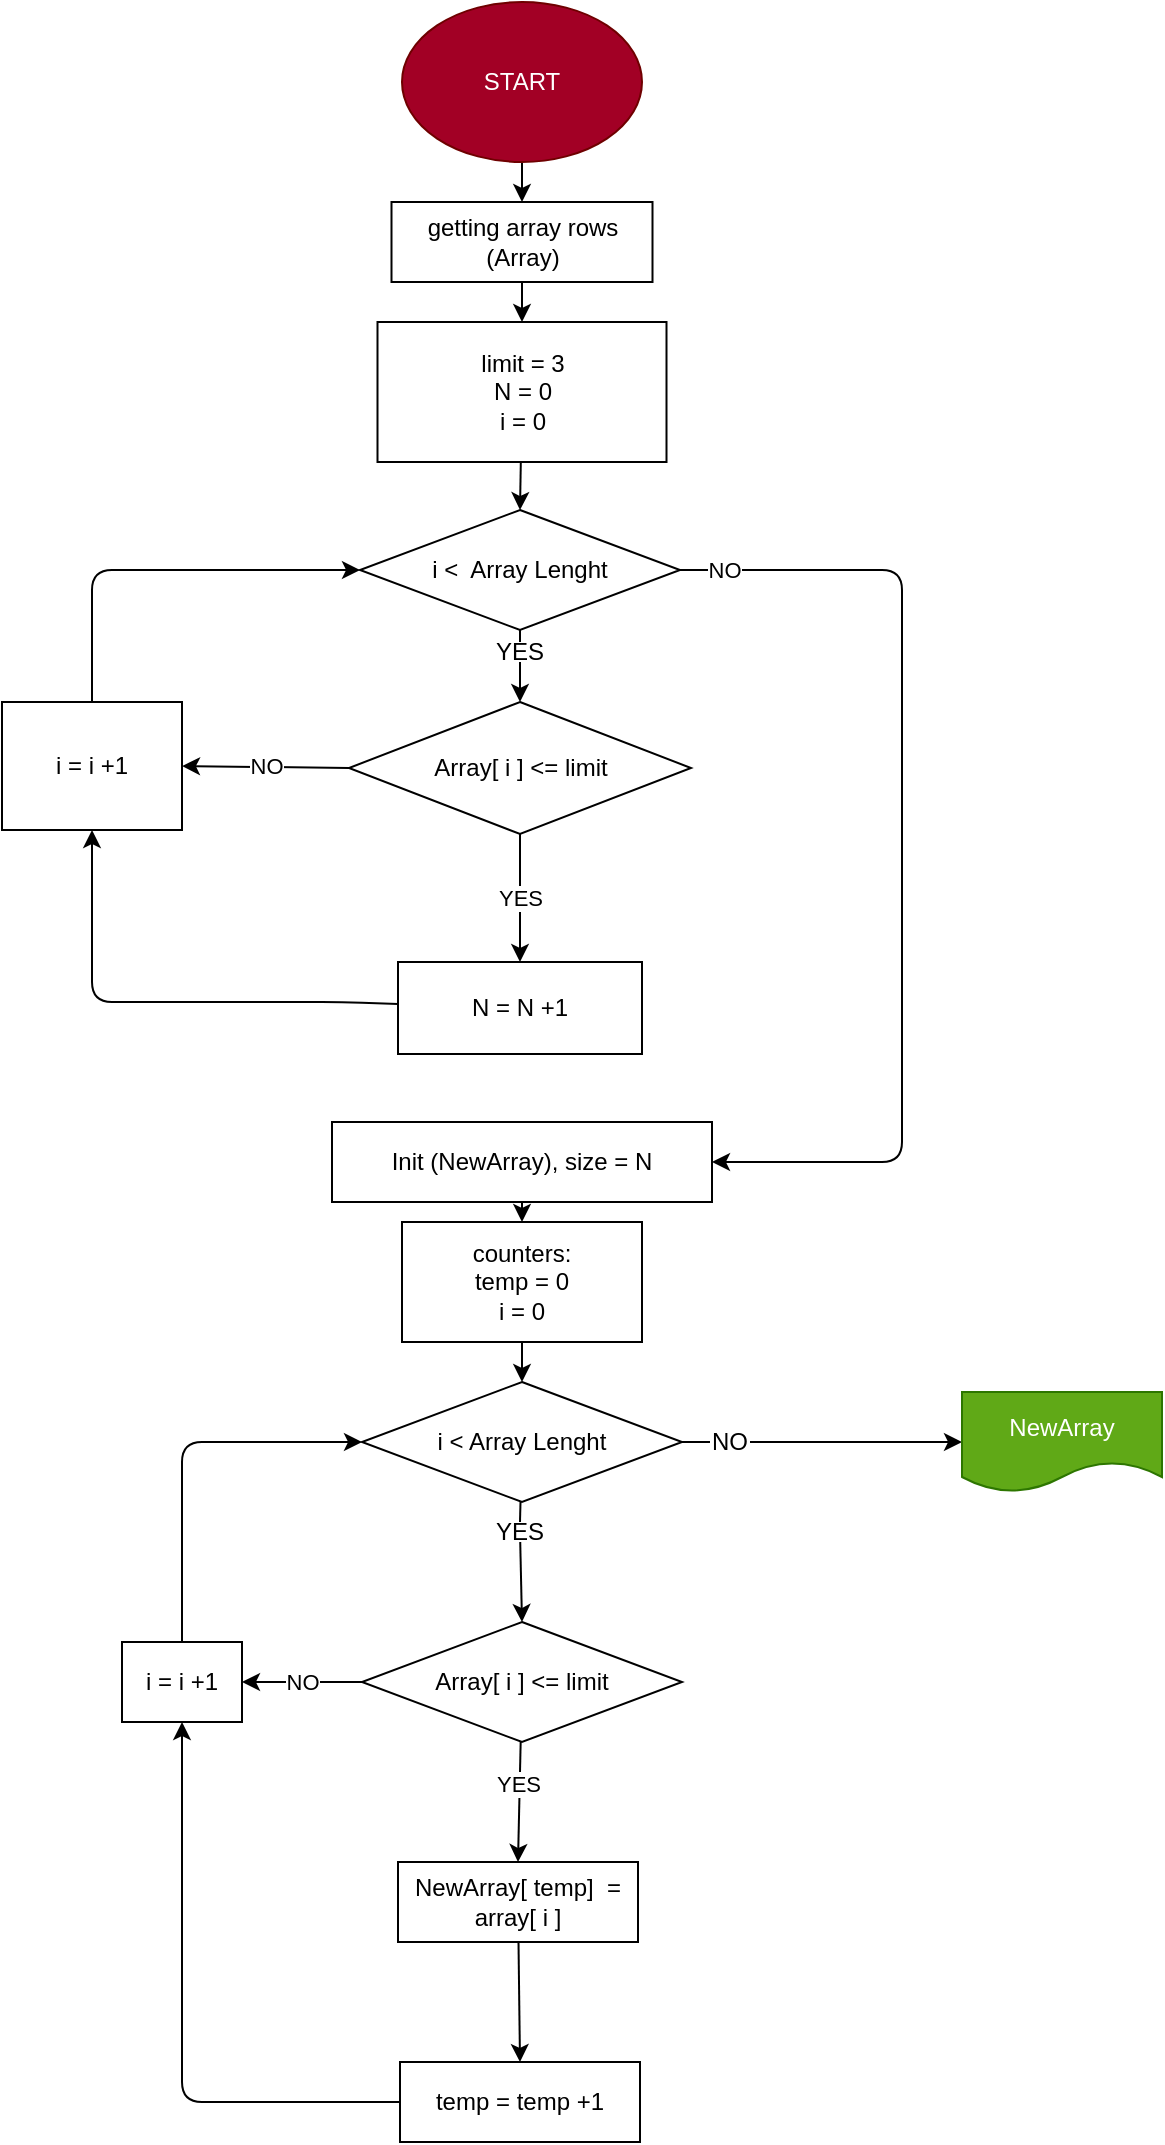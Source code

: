 <mxfile version="16.5.1" type="device"><diagram id="LLfdZjAIVjmjKWJnR35u" name="Страница 1"><mxGraphModel dx="1102" dy="865" grid="1" gridSize="10" guides="1" tooltips="1" connect="1" arrows="1" fold="1" page="1" pageScale="1" pageWidth="827" pageHeight="1169" math="0" shadow="0"><root><mxCell id="0"/><mxCell id="1" parent="0"/><mxCell id="7" style="edgeStyle=none;html=1;entryX=0.5;entryY=0;entryDx=0;entryDy=0;" parent="1" source="2" edge="1"><mxGeometry relative="1" as="geometry"><mxPoint x="450" y="120" as="targetPoint"/></mxGeometry></mxCell><mxCell id="82" value="" style="edgeStyle=none;html=1;" parent="1" source="2" target="57" edge="1"><mxGeometry relative="1" as="geometry"/></mxCell><mxCell id="2" value="getting array rows (Array)" style="rounded=0;whiteSpace=wrap;html=1;" parent="1" vertex="1"><mxGeometry x="384.75" y="120" width="130.5" height="40" as="geometry"/></mxCell><mxCell id="32" style="edgeStyle=none;html=1;entryX=0.5;entryY=0;entryDx=0;entryDy=0;" parent="1" source="6" target="9" edge="1"><mxGeometry relative="1" as="geometry"/></mxCell><mxCell id="6" value="Init (NewArray), size = N" style="rounded=0;whiteSpace=wrap;html=1;" parent="1" vertex="1"><mxGeometry x="355" y="580" width="190" height="40" as="geometry"/></mxCell><mxCell id="29" style="edgeStyle=none;html=1;entryX=0.5;entryY=0;entryDx=0;entryDy=0;" parent="1" source="9" target="10" edge="1"><mxGeometry relative="1" as="geometry"/></mxCell><mxCell id="9" value="counters:&lt;br&gt;temp = 0&lt;br&gt;i = 0" style="rounded=0;whiteSpace=wrap;html=1;" parent="1" vertex="1"><mxGeometry x="390" y="630" width="120" height="60" as="geometry"/></mxCell><mxCell id="15" style="edgeStyle=none;html=1;entryX=0.5;entryY=0;entryDx=0;entryDy=0;startArrow=none;" parent="1" source="14" target="11" edge="1"><mxGeometry relative="1" as="geometry"/></mxCell><mxCell id="62" style="edgeStyle=none;html=1;exitX=1;exitY=0.5;exitDx=0;exitDy=0;entryX=0;entryY=0.5;entryDx=0;entryDy=0;startArrow=none;" parent="1" source="18" target="30" edge="1"><mxGeometry relative="1" as="geometry"/></mxCell><mxCell id="10" value="i &amp;lt; Array Lenght" style="rhombus;whiteSpace=wrap;html=1;" parent="1" vertex="1"><mxGeometry x="370" y="710" width="160" height="60" as="geometry"/></mxCell><mxCell id="16" style="edgeStyle=none;html=1;entryX=0.5;entryY=0;entryDx=0;entryDy=0;" parent="1" source="11" target="12" edge="1"><mxGeometry relative="1" as="geometry"/></mxCell><mxCell id="96" value="YES" style="edgeLabel;html=1;align=center;verticalAlign=middle;resizable=0;points=[];" parent="16" vertex="1" connectable="0"><mxGeometry x="-0.295" y="-1" relative="1" as="geometry"><mxPoint as="offset"/></mxGeometry></mxCell><mxCell id="erQSYsRrea1wAKsC35rB-96" value="NO" style="edgeStyle=orthogonalEdgeStyle;rounded=0;orthogonalLoop=1;jettySize=auto;html=1;entryX=1;entryY=0.5;entryDx=0;entryDy=0;" edge="1" parent="1" source="11" target="20"><mxGeometry relative="1" as="geometry"/></mxCell><mxCell id="11" value="Array[ i ] &amp;lt;= limit" style="rhombus;whiteSpace=wrap;html=1;" parent="1" vertex="1"><mxGeometry x="370" y="830" width="160" height="60" as="geometry"/></mxCell><mxCell id="19" style="edgeStyle=none;html=1;entryX=0.5;entryY=0;entryDx=0;entryDy=0;" parent="1" source="12" target="13" edge="1"><mxGeometry relative="1" as="geometry"/></mxCell><mxCell id="12" value="NewArray[ temp]&amp;nbsp; = array[ i ]" style="rounded=0;whiteSpace=wrap;html=1;" parent="1" vertex="1"><mxGeometry x="388" y="950" width="120" height="40" as="geometry"/></mxCell><mxCell id="27" style="edgeStyle=none;html=1;entryX=0.5;entryY=1;entryDx=0;entryDy=0;" parent="1" source="13" target="20" edge="1"><mxGeometry relative="1" as="geometry"><Array as="points"><mxPoint x="280" y="1070"/></Array></mxGeometry></mxCell><mxCell id="13" value="temp = temp +1" style="rounded=0;whiteSpace=wrap;html=1;" parent="1" vertex="1"><mxGeometry x="389" y="1050" width="120" height="40" as="geometry"/></mxCell><mxCell id="21" style="edgeStyle=none;html=1;entryX=0;entryY=0.5;entryDx=0;entryDy=0;" parent="1" source="20" target="10" edge="1"><mxGeometry relative="1" as="geometry"><Array as="points"><mxPoint x="280" y="740"/></Array></mxGeometry></mxCell><mxCell id="20" value="i = i +1" style="rounded=0;whiteSpace=wrap;html=1;" parent="1" vertex="1"><mxGeometry x="250" y="840" width="60" height="40" as="geometry"/></mxCell><mxCell id="30" value="NewArray" style="shape=document;whiteSpace=wrap;html=1;boundedLbl=1;fillColor=#60a917;fontColor=#ffffff;strokeColor=#2D7600;" parent="1" vertex="1"><mxGeometry x="670" y="715" width="100" height="50" as="geometry"/></mxCell><mxCell id="38" style="edgeStyle=none;html=1;entryX=0.5;entryY=0;entryDx=0;entryDy=0;startArrow=none;" parent="1" source="47" target="42" edge="1"><mxGeometry relative="1" as="geometry"/></mxCell><mxCell id="80" style="edgeStyle=none;html=1;exitX=1;exitY=0.5;exitDx=0;exitDy=0;entryX=1;entryY=0.5;entryDx=0;entryDy=0;" parent="1" source="39" target="6" edge="1"><mxGeometry relative="1" as="geometry"><Array as="points"><mxPoint x="640" y="304"/><mxPoint x="640" y="600"/></Array></mxGeometry></mxCell><mxCell id="90" value="NO" style="edgeLabel;html=1;align=center;verticalAlign=middle;resizable=0;points=[];" parent="80" vertex="1" connectable="0"><mxGeometry x="-0.915" relative="1" as="geometry"><mxPoint as="offset"/></mxGeometry></mxCell><mxCell id="39" value="i &amp;lt;&amp;nbsp; Array Lenght" style="rhombus;whiteSpace=wrap;html=1;" parent="1" vertex="1"><mxGeometry x="369" y="274" width="160" height="60" as="geometry"/></mxCell><mxCell id="89" value="YES" style="edgeStyle=none;html=1;entryX=0.5;entryY=0;entryDx=0;entryDy=0;" parent="1" source="42" target="46" edge="1"><mxGeometry relative="1" as="geometry"/></mxCell><mxCell id="92" value="NO" style="edgeStyle=none;html=1;exitX=0;exitY=0.5;exitDx=0;exitDy=0;entryX=1;entryY=0.5;entryDx=0;entryDy=0;" parent="1" source="42" target="51" edge="1"><mxGeometry relative="1" as="geometry"/></mxCell><mxCell id="42" value="Array[ i ] &amp;lt;= limit" style="rhombus;whiteSpace=wrap;html=1;" parent="1" vertex="1"><mxGeometry x="363.5" y="370" width="171" height="66" as="geometry"/></mxCell><mxCell id="45" style="edgeStyle=none;html=1;entryX=0.5;entryY=1;entryDx=0;entryDy=0;" parent="1" source="46" target="51" edge="1"><mxGeometry relative="1" as="geometry"><Array as="points"><mxPoint x="360" y="520"/><mxPoint x="235" y="520"/></Array></mxGeometry></mxCell><mxCell id="46" value="N = N +1" style="rounded=0;whiteSpace=wrap;html=1;" parent="1" vertex="1"><mxGeometry x="388" y="500" width="122" height="46" as="geometry"/></mxCell><mxCell id="50" style="edgeStyle=none;html=1;entryX=0;entryY=0.5;entryDx=0;entryDy=0;" parent="1" source="51" target="39" edge="1"><mxGeometry relative="1" as="geometry"><Array as="points"><mxPoint x="235" y="304"/><mxPoint x="279" y="304"/></Array></mxGeometry></mxCell><mxCell id="51" value="i = i +1" style="rounded=0;whiteSpace=wrap;html=1;" parent="1" vertex="1"><mxGeometry x="190" y="370" width="90" height="64" as="geometry"/></mxCell><mxCell id="84" style="edgeStyle=none;html=1;entryX=0.5;entryY=0;entryDx=0;entryDy=0;" parent="1" source="57" target="39" edge="1"><mxGeometry relative="1" as="geometry"/></mxCell><mxCell id="57" value="limit = 3&lt;br&gt;N = 0&lt;br&gt;i = 0" style="rounded=0;whiteSpace=wrap;html=1;" parent="1" vertex="1"><mxGeometry x="377.75" y="180" width="144.5" height="70" as="geometry"/></mxCell><mxCell id="47" value="YES" style="text;html=1;strokeColor=none;fillColor=none;align=center;verticalAlign=middle;whiteSpace=wrap;rounded=0;" parent="1" vertex="1"><mxGeometry x="439" y="340" width="20" height="10" as="geometry"/></mxCell><mxCell id="64" value="" style="edgeStyle=none;html=1;entryX=0.5;entryY=0;entryDx=0;entryDy=0;endArrow=none;" parent="1" source="39" target="47" edge="1"><mxGeometry relative="1" as="geometry"><mxPoint x="449" y="334" as="sourcePoint"/><mxPoint x="449" y="370" as="targetPoint"/></mxGeometry></mxCell><mxCell id="18" value="NO" style="text;html=1;strokeColor=none;fillColor=none;align=center;verticalAlign=middle;whiteSpace=wrap;rounded=0;" parent="1" vertex="1"><mxGeometry x="544" y="735" width="20" height="10" as="geometry"/></mxCell><mxCell id="87" value="" style="edgeStyle=none;html=1;exitX=1;exitY=0.5;exitDx=0;exitDy=0;entryX=0;entryY=0.5;entryDx=0;entryDy=0;endArrow=none;" parent="1" source="10" target="18" edge="1"><mxGeometry relative="1" as="geometry"><mxPoint x="530" y="740" as="sourcePoint"/><mxPoint x="610" y="740" as="targetPoint"/></mxGeometry></mxCell><mxCell id="14" value="YES" style="text;html=1;strokeColor=none;fillColor=none;align=center;verticalAlign=middle;whiteSpace=wrap;rounded=0;" parent="1" vertex="1"><mxGeometry x="439" y="780" width="20" height="10" as="geometry"/></mxCell><mxCell id="88" value="" style="edgeStyle=none;html=1;entryX=0.5;entryY=0;entryDx=0;entryDy=0;endArrow=none;" parent="1" source="10" target="14" edge="1"><mxGeometry relative="1" as="geometry"><mxPoint x="450" y="770" as="sourcePoint"/><mxPoint x="450" y="810" as="targetPoint"/></mxGeometry></mxCell><mxCell id="95" style="edgeStyle=none;html=1;entryX=0.5;entryY=0;entryDx=0;entryDy=0;" parent="1" source="93" target="2" edge="1"><mxGeometry relative="1" as="geometry"/></mxCell><mxCell id="93" value="START" style="ellipse;whiteSpace=wrap;html=1;fillColor=#a20025;fontColor=#ffffff;strokeColor=#6F0000;" parent="1" vertex="1"><mxGeometry x="390" y="20" width="120" height="80" as="geometry"/></mxCell></root></mxGraphModel></diagram></mxfile>